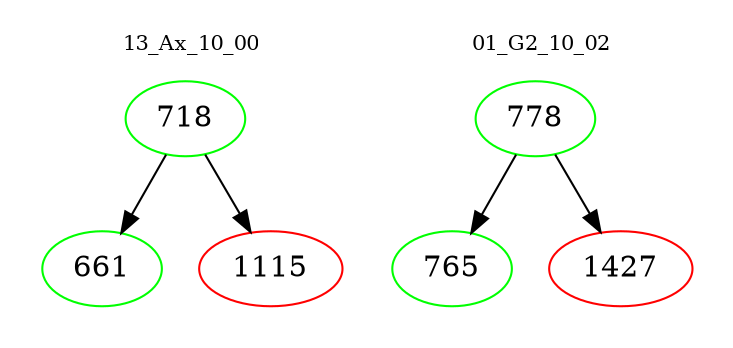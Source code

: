 digraph{
subgraph cluster_0 {
color = white
label = "13_Ax_10_00";
fontsize=10;
T0_718 [label="718", color="green"]
T0_718 -> T0_661 [color="black"]
T0_661 [label="661", color="green"]
T0_718 -> T0_1115 [color="black"]
T0_1115 [label="1115", color="red"]
}
subgraph cluster_1 {
color = white
label = "01_G2_10_02";
fontsize=10;
T1_778 [label="778", color="green"]
T1_778 -> T1_765 [color="black"]
T1_765 [label="765", color="green"]
T1_778 -> T1_1427 [color="black"]
T1_1427 [label="1427", color="red"]
}
}
